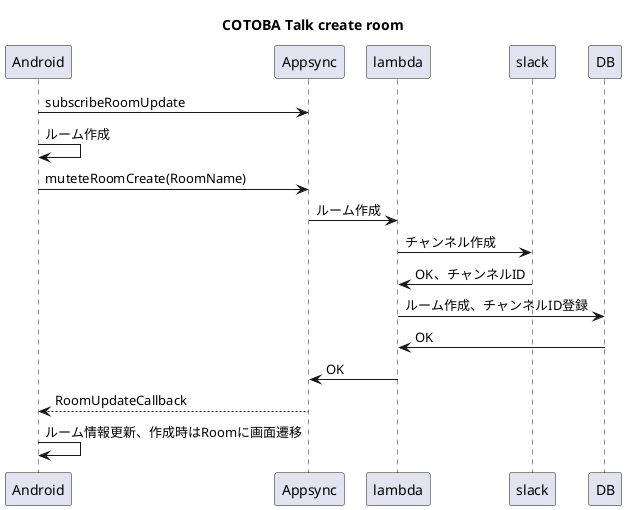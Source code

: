 @startuml

title COTOBA Talk create room

Android -> Appsync:subscribeRoomUpdate
Android -> Android:ルーム作成
Android -> Appsync:muteteRoomCreate(RoomName)
Appsync -> lambda:ルーム作成
lambda -> slack:チャンネル作成
slack -> lambda:OK、チャンネルID
lambda -> DB:ルーム作成、チャンネルID登録
DB -> lambda:OK
lambda -> Appsync:OK
Appsync --> Android:RoomUpdateCallback
Android -> Android:ルーム情報更新、作成時はRoomに画面遷移

@enduml
